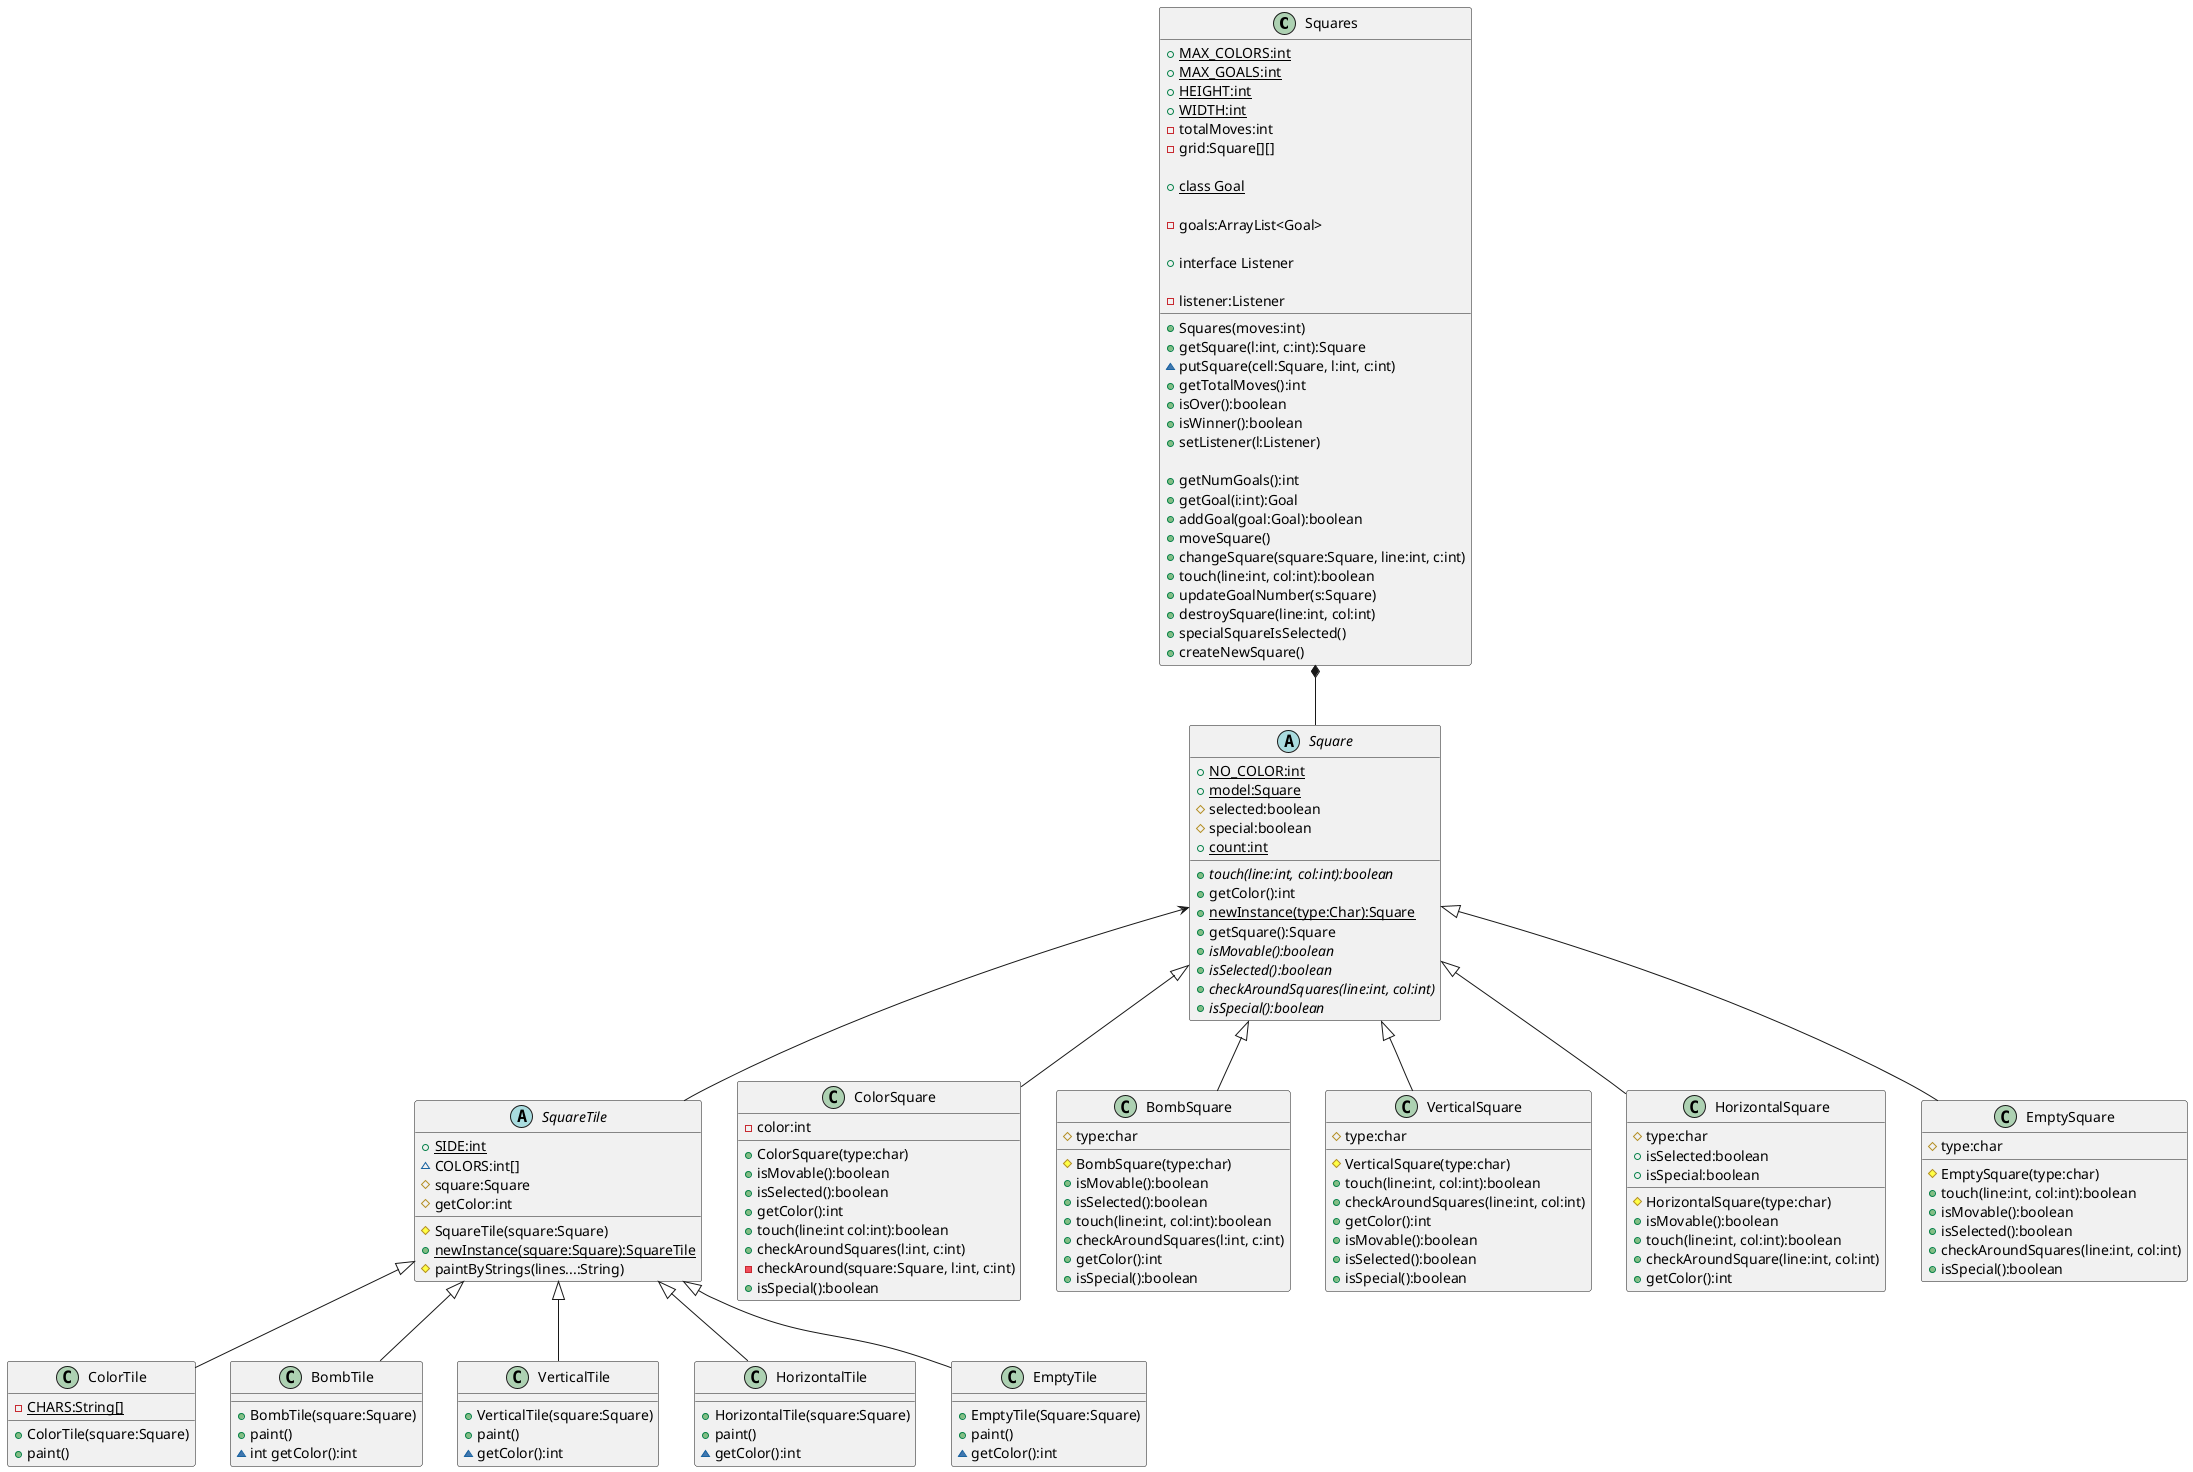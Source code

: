 @startuml

Squares *-- Square

class Squares {
    +{static}MAX_COLORS:int
    +{static}MAX_GOALS:int
    +{static}HEIGHT:int
    +{static}WIDTH:int
    -totalMoves:int
    -grid:Square[][]
    +Squares(moves:int)
    +getSquare(l:int, c:int):Square
    ~putSquare(cell:Square, l:int, c:int)
    +getTotalMoves():int
    +isOver():boolean
    +isWinner():boolean

    +{static}class Goal

    -goals:ArrayList<Goal>

    +interface Listener

    -listener:Listener
    +setListener(l:Listener)

    +getNumGoals():int
    +getGoal(i:int):Goal
    +addGoal(goal:Goal):boolean
    +moveSquare()
    +changeSquare(square:Square, line:int, c:int)
    +touch(line:int, col:int):boolean
    +updateGoalNumber(s:Square)
    +destroySquare(line:int, col:int)
    +specialSquareIsSelected()
    +createNewSquare()
}

abstract class SquareTile {
    +{static}SIDE:int
    ~COLORS:int[]
    #square:Square
    #SquareTile(square:Square)
    #getColor:int
    +{static}newInstance(square:Square):SquareTile
    #paintByStrings(lines...:String)
}

class ColorTile {
    -{static}CHARS:String[]
    +ColorTile(square:Square)
    +paint()
}

class BombTile {
    +BombTile(square:Square)
    +paint()
    ~int getColor():int
}

class VerticalTile {
    +VerticalTile(square:Square)
    +paint()
    ~getColor():int
}

class HorizontalTile {
    +HorizontalTile(square:Square)
    +paint()
    ~getColor():int
}

class EmptyTile {
    +EmptyTile(Square:Square)
    +paint()
    ~getColor():int
}

SquareTile <|-- ColorTile
SquareTile <|-- BombTile
SquareTile <|-- VerticalTile
SquareTile <|-- HorizontalTile
SquareTile <|-- EmptyTile

abstract class Square {
    +{static}NO_COLOR:int
    +{static}model:Square
    #selected:boolean
    #special:boolean
    +{static}count:int
    +{abstract}touch(line:int, col:int):boolean
    +getColor():int
    +{static}newInstance(type:Char):Square
    +getSquare():Square
    +{abstract}isMovable():boolean
    +{abstract}isSelected():boolean
    +{abstract}checkAroundSquares(line:int, col:int)
    +{abstract}isSpecial():boolean
}

class ColorSquare {
    -color:int
    +ColorSquare(type:char)
    +isMovable():boolean
    +isSelected():boolean
    +getColor():int
    +touch(line:int col:int):boolean
    +checkAroundSquares(l:int, c:int)
    -checkAround(square:Square, l:int, c:int)
    +isSpecial():boolean
}

class BombSquare {
    #type:char
    #BombSquare(type:char)
    +isMovable():boolean
    +isSelected():boolean
    +touch(line:int, col:int):boolean
    +checkAroundSquares(l:int, c:int)
    +getColor():int
    +isSpecial():boolean
}

class VerticalSquare {
    #type:char
    #VerticalSquare(type:char)
    +touch(line:int, col:int):boolean
    +checkAroundSquares(line:int, col:int)
    +getColor():int
    +isMovable():boolean
    +isSelected():boolean
    +isSpecial():boolean
}

class HorizontalSquare {
    #type:char
    #HorizontalSquare(type:char)
    +isMovable():boolean
    +isSelected:boolean
    +touch(line:int, col:int):boolean
    +checkAroundSquare(line:int, col:int)
    +getColor():int
    +isSpecial:boolean
}

class EmptySquare {
    #type:char
    #EmptySquare(type:char)
    +touch(line:int, col:int):boolean
    +isMovable():boolean
    +isSelected():boolean
    +checkAroundSquares(line:int, col:int)
    +isSpecial():boolean
}

Square <-- SquareTile
Square <|-- ColorSquare
Square <|-- BombSquare
Square <|-- VerticalSquare
Square <|-- HorizontalSquare
Square <|-- EmptySquare

class ColorTile {
}




@enduml